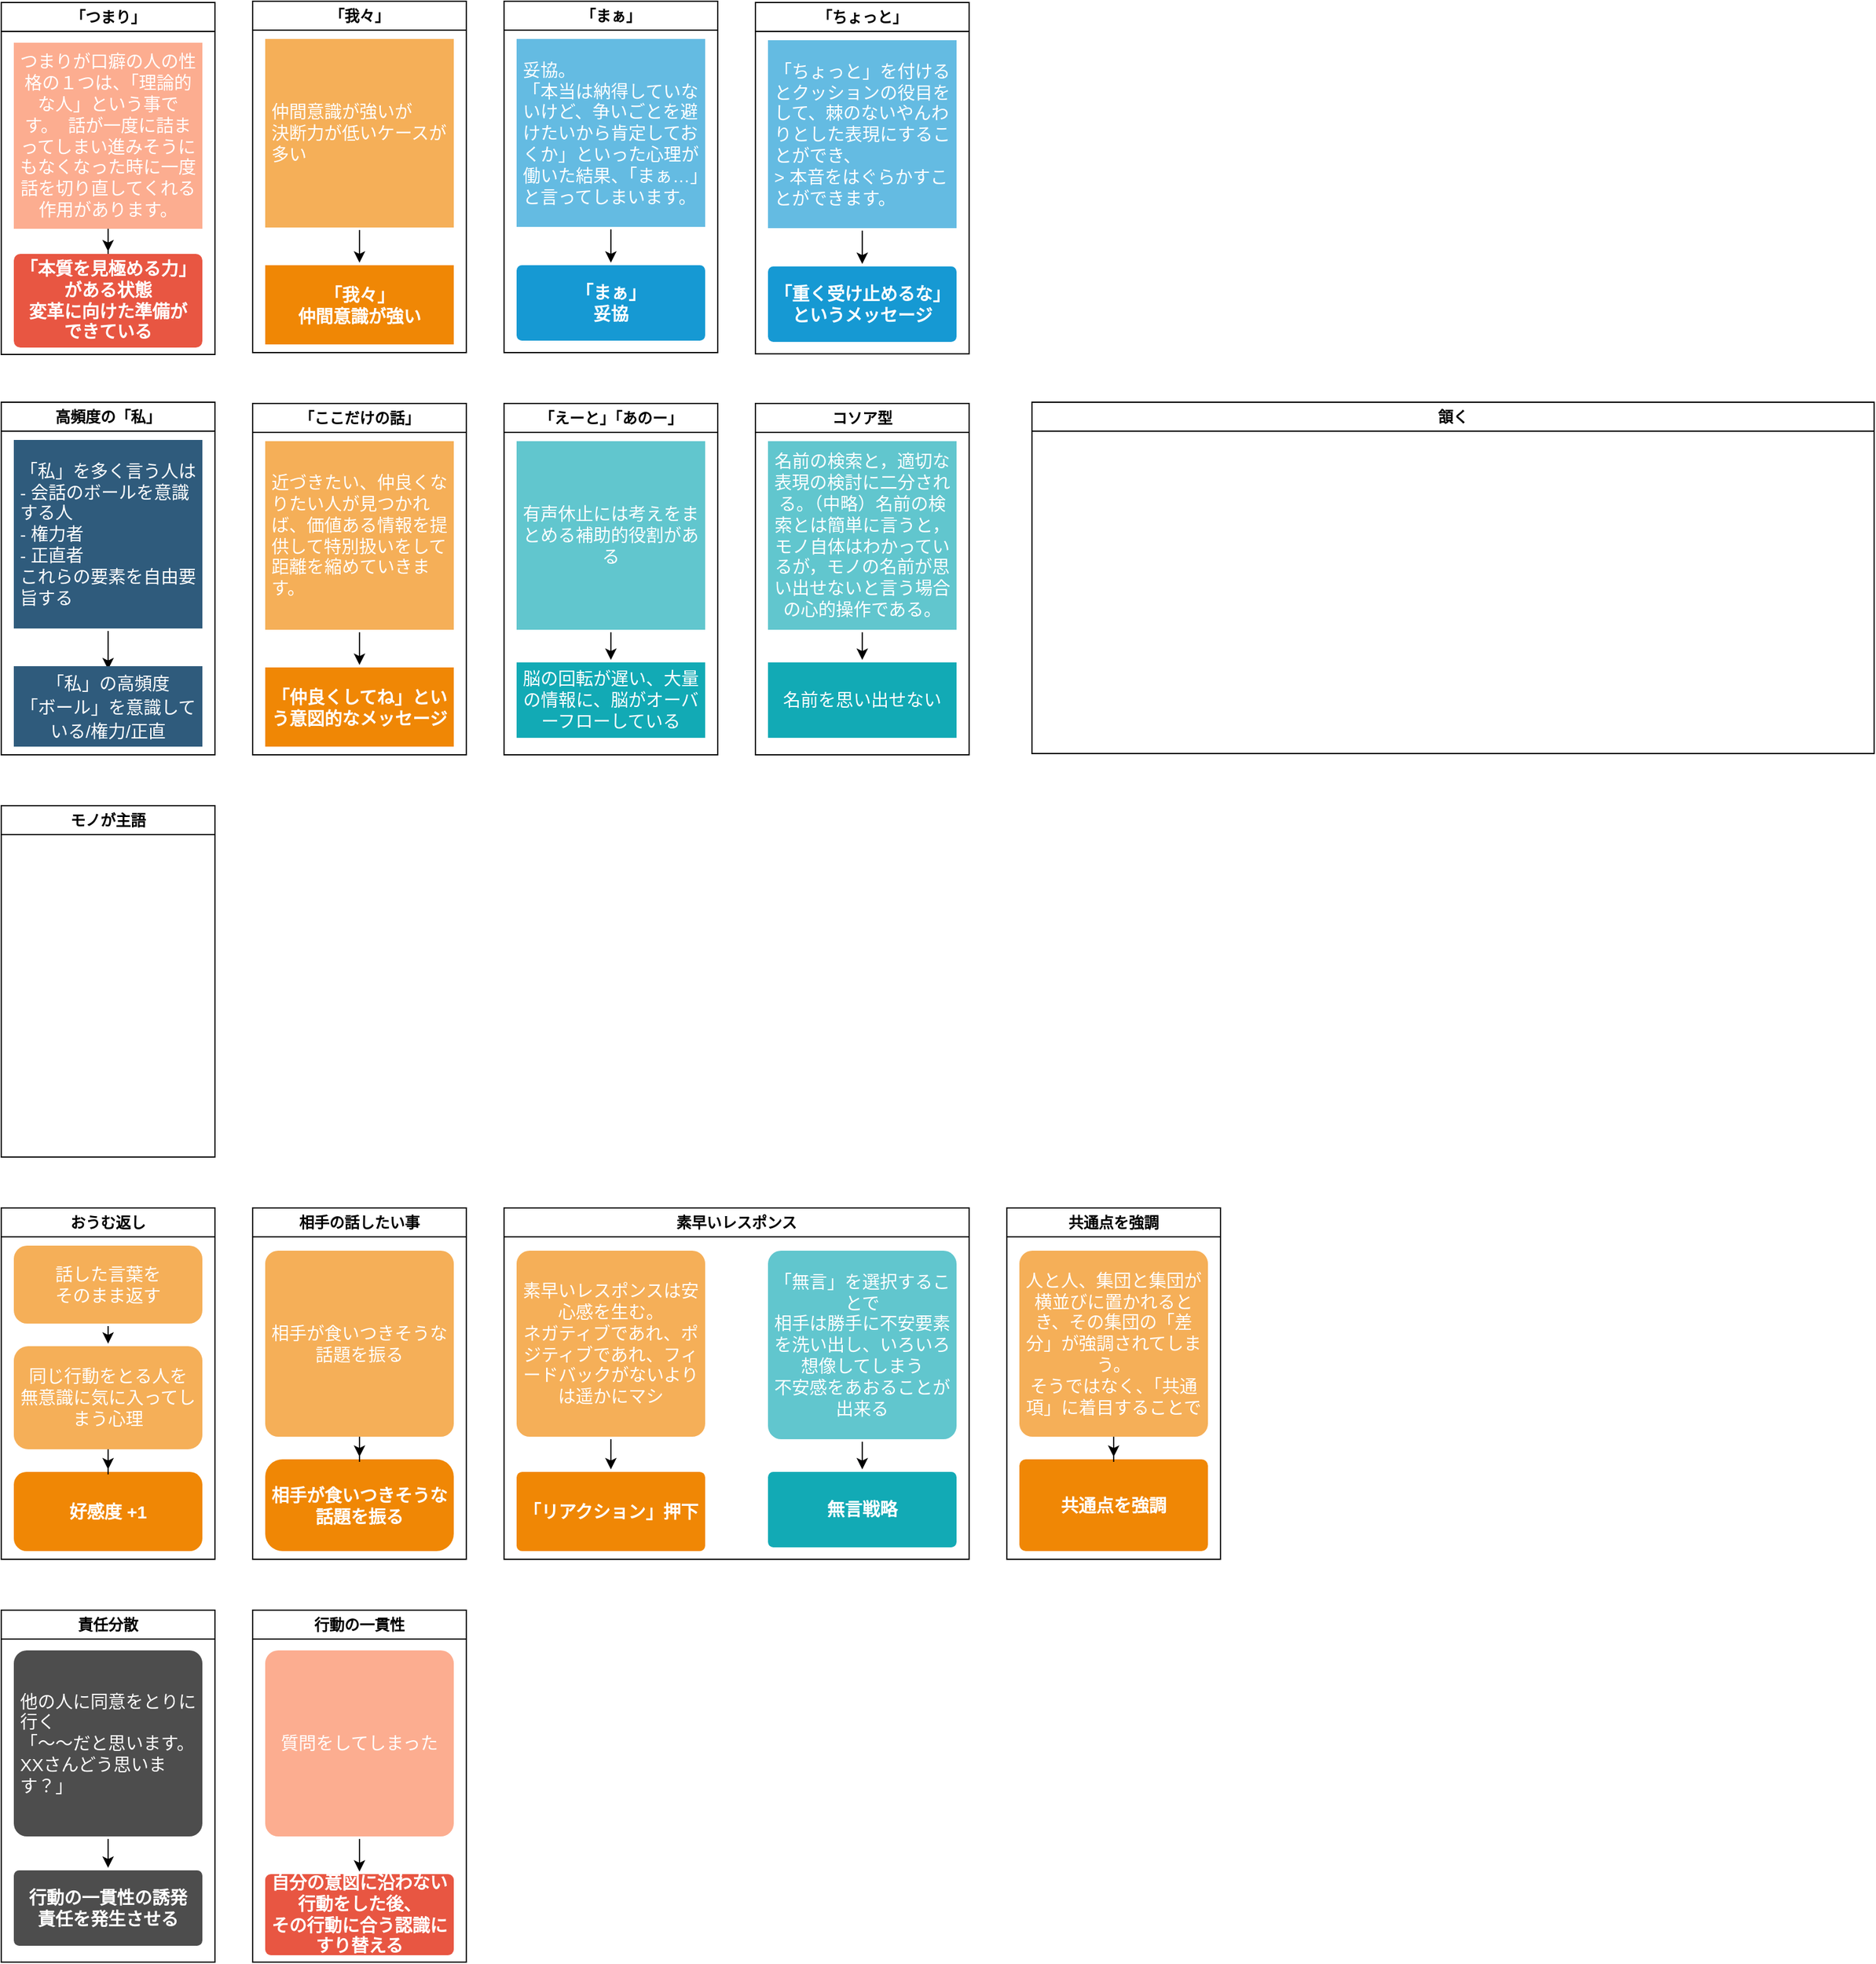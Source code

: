 <mxfile>
    <diagram id="IqDgqkDdjlU8SYLxlE5-" name="ページ1">
        <mxGraphModel dx="1265" dy="747" grid="1" gridSize="10" guides="1" tooltips="1" connect="1" arrows="1" fold="1" page="1" pageScale="1" pageWidth="827" pageHeight="1169" math="0" shadow="0">
            <root>
                <mxCell id="0"/>
                <mxCell id="1" parent="0"/>
                <mxCell id="2" value="高頻度の「私」" style="swimlane;whiteSpace=wrap;html=1;" parent="1" vertex="1">
                    <mxGeometry x="40" y="399" width="170" height="280.5" as="geometry"/>
                </mxCell>
                <mxCell id="3" style="edgeStyle=orthogonalEdgeStyle;rounded=0;orthogonalLoop=1;jettySize=auto;html=1;entryX=0.5;entryY=0;entryDx=0;entryDy=0;" parent="2" edge="1">
                    <mxGeometry relative="1" as="geometry">
                        <mxPoint x="85" y="182" as="sourcePoint"/>
                        <mxPoint x="85" y="212.5" as="targetPoint"/>
                    </mxGeometry>
                </mxCell>
                <mxCell id="4" value="&lt;div style=&quot;border-color: var(--border-color);&quot;&gt;&lt;div style=&quot;border-color: var(--border-color);&quot;&gt;「私」を多く言う人は&lt;/div&gt;&lt;div style=&quot;border-color: var(--border-color);&quot;&gt;- 会話のボールを意識する人&lt;/div&gt;&lt;div style=&quot;border-color: var(--border-color);&quot;&gt;- 権力者&lt;/div&gt;&lt;div style=&quot;border-color: var(--border-color);&quot;&gt;- 正直者&lt;/div&gt;&lt;div style=&quot;border-color: var(--border-color);&quot;&gt;これらの要素を自由要旨する&lt;/div&gt;&lt;/div&gt;" style="rounded=1;whiteSpace=wrap;html=1;shadow=0;labelBackgroundColor=none;strokeColor=none;strokeWidth=3;fillColor=#2F5B7C;fontFamily=Helvetica;fontSize=14;fontColor=#FFFFFF;align=left;spacing=5;arcSize=0;perimeterSpacing=2;" parent="2" vertex="1">
                    <mxGeometry x="10" y="30" width="150" height="150" as="geometry"/>
                </mxCell>
                <mxCell id="5" value="&lt;span style=&quot;font-size: 14px; font-weight: 400;&quot;&gt;「私」の高頻度&lt;/span&gt;&lt;div&gt;&lt;span style=&quot;font-size: 14px; font-weight: 400;&quot;&gt;「ボール」を意識している/権力/正直&lt;/span&gt;&lt;br&gt;&lt;/div&gt;" style="rounded=1;whiteSpace=wrap;html=1;shadow=0;labelBackgroundColor=none;strokeColor=none;strokeWidth=3;fillColor=#2F5B7C;fontFamily=Helvetica;fontSize=16;fontColor=#FFFFFF;align=center;fontStyle=1;spacing=5;arcSize=0;perimeterSpacing=2;" parent="2" vertex="1">
                    <mxGeometry x="10" y="210" width="150" height="64" as="geometry"/>
                </mxCell>
                <mxCell id="6" value="「我々」" style="swimlane;whiteSpace=wrap;html=1;" parent="1" vertex="1">
                    <mxGeometry x="240" y="80" width="170" height="279.5" as="geometry"/>
                </mxCell>
                <mxCell id="7" value="&lt;div&gt;「我々」&lt;/div&gt;仲間意識が強い" style="rounded=1;whiteSpace=wrap;html=1;shadow=0;labelBackgroundColor=none;strokeColor=none;strokeWidth=3;fillColor=#F08705;fontFamily=Helvetica;fontSize=14;fontColor=#FFFFFF;align=center;spacing=5;fontStyle=1;arcSize=0;perimeterSpacing=2;" parent="6" vertex="1">
                    <mxGeometry x="10" y="210" width="150" height="63" as="geometry"/>
                </mxCell>
                <mxCell id="8" style="edgeStyle=orthogonalEdgeStyle;rounded=0;orthogonalLoop=1;jettySize=auto;html=1;" parent="6" source="9" target="7" edge="1">
                    <mxGeometry relative="1" as="geometry"/>
                </mxCell>
                <mxCell id="9" value="仲間意識が強いが&lt;div&gt;決断力が低いケースが多い&lt;/div&gt;" style="rounded=1;whiteSpace=wrap;html=1;shadow=0;labelBackgroundColor=none;strokeColor=none;strokeWidth=3;fillColor=#f5af58;fontFamily=Helvetica;fontSize=14;fontColor=#FFFFFF;align=left;spacing=5;arcSize=0;perimeterSpacing=2;" parent="6" vertex="1">
                    <mxGeometry x="10" y="30" width="150" height="150" as="geometry"/>
                </mxCell>
                <mxCell id="10" value="「まぁ」" style="swimlane;whiteSpace=wrap;html=1;" parent="1" vertex="1">
                    <mxGeometry x="440" y="80" width="170" height="279.5" as="geometry"/>
                </mxCell>
                <mxCell id="11" value="「まぁ」&lt;br&gt;&lt;div&gt;妥協&lt;/div&gt;" style="rounded=1;whiteSpace=wrap;html=1;shadow=0;labelBackgroundColor=none;strokeColor=none;strokeWidth=3;fillColor=#1699d3;fontFamily=Helvetica;fontSize=14;fontColor=#FFFFFF;align=center;spacing=5;fontStyle=1;arcSize=7;perimeterSpacing=2;" parent="10" vertex="1">
                    <mxGeometry x="10" y="210" width="150" height="60" as="geometry"/>
                </mxCell>
                <mxCell id="12" style="edgeStyle=orthogonalEdgeStyle;rounded=0;orthogonalLoop=1;jettySize=auto;html=1;entryX=0.5;entryY=0;entryDx=0;entryDy=0;" parent="10" source="13" target="11" edge="1">
                    <mxGeometry relative="1" as="geometry"/>
                </mxCell>
                <mxCell id="13" value="&lt;div&gt;妥協。&lt;/div&gt;&lt;div&gt;「本当は納得していないけど、争いごとを避けたいから肯定しておくか」といった心理が働いた結果、「まぁ…」と言ってしまいます。&lt;/div&gt;" style="rounded=1;whiteSpace=wrap;html=1;shadow=0;labelBackgroundColor=none;strokeColor=none;strokeWidth=3;fillColor=#64bbe2;fontFamily=Helvetica;fontSize=14;fontColor=#FFFFFF;align=left;spacing=5;arcSize=0;perimeterSpacing=2;" parent="10" vertex="1">
                    <mxGeometry x="10" y="30" width="150" height="149.5" as="geometry"/>
                </mxCell>
                <mxCell id="14" value="「ここだけの話」" style="swimlane;whiteSpace=wrap;html=1;" parent="1" vertex="1">
                    <mxGeometry x="240" y="400" width="170" height="279.5" as="geometry"/>
                </mxCell>
                <mxCell id="15" value="「仲良くしてね」という意図的なメッセージ&lt;div&gt;&lt;/div&gt;" style="rounded=1;whiteSpace=wrap;html=1;shadow=0;labelBackgroundColor=none;strokeColor=none;strokeWidth=3;fillColor=#F08705;fontFamily=Helvetica;fontSize=14;fontColor=#FFFFFF;align=center;spacing=5;fontStyle=1;arcSize=0;perimeterSpacing=2;" parent="14" vertex="1">
                    <mxGeometry x="10" y="210" width="150" height="63" as="geometry"/>
                </mxCell>
                <mxCell id="16" style="edgeStyle=orthogonalEdgeStyle;rounded=0;orthogonalLoop=1;jettySize=auto;html=1;" parent="14" source="17" target="15" edge="1">
                    <mxGeometry relative="1" as="geometry"/>
                </mxCell>
                <mxCell id="17" value="近づきたい、仲良くなりたい人が見つかれば、価値ある情報を提供して特別扱いをして距離を縮めていきます。" style="rounded=1;whiteSpace=wrap;html=1;shadow=0;labelBackgroundColor=none;strokeColor=none;strokeWidth=3;fillColor=#f5af58;fontFamily=Helvetica;fontSize=14;fontColor=#FFFFFF;align=left;spacing=5;arcSize=0;perimeterSpacing=2;" parent="14" vertex="1">
                    <mxGeometry x="10" y="30" width="150" height="150" as="geometry"/>
                </mxCell>
                <mxCell id="18" value="「えーと」「あのー」" style="swimlane;whiteSpace=wrap;html=1;" parent="1" vertex="1">
                    <mxGeometry x="440" y="400" width="170" height="279.5" as="geometry"/>
                </mxCell>
                <mxCell id="19" style="edgeStyle=orthogonalEdgeStyle;rounded=0;orthogonalLoop=1;jettySize=auto;html=1;" parent="18" source="20" target="21" edge="1">
                    <mxGeometry relative="1" as="geometry"/>
                </mxCell>
                <UserObject label="有声休止には考えをまとめる補助的役割がある" link="https://qiita.com/" id="20">
                    <mxCell style="rounded=1;whiteSpace=wrap;html=1;shadow=0;labelBackgroundColor=none;strokeColor=none;strokeWidth=3;fillColor=#61c6ce;fontFamily=Helvetica;fontSize=14;fontColor=#FFFFFF;align=center;spacing=5;fontStyle=0;arcSize=0;perimeterSpacing=2;" parent="18" vertex="1">
                        <mxGeometry x="10" y="30" width="150" height="150" as="geometry"/>
                    </mxCell>
                </UserObject>
                <mxCell id="21" value="&lt;span style=&quot;font-weight: 400;&quot;&gt;脳の回転が遅い、大量の情報に、脳がオーバーフローしている&lt;/span&gt;" style="rounded=1;whiteSpace=wrap;html=1;shadow=0;labelBackgroundColor=none;strokeColor=none;strokeWidth=3;fillColor=#12aab5;fontFamily=Helvetica;fontSize=14;fontColor=#FFFFFF;align=center;spacing=5;fontStyle=1;arcSize=0;perimeterSpacing=2;" parent="18" vertex="1">
                    <mxGeometry x="10" y="206.0" width="150" height="60" as="geometry"/>
                </mxCell>
                <mxCell id="22" value="コソア型" style="swimlane;whiteSpace=wrap;html=1;" parent="1" vertex="1">
                    <mxGeometry x="640" y="400" width="170" height="279.5" as="geometry"/>
                </mxCell>
                <mxCell id="23" style="edgeStyle=orthogonalEdgeStyle;rounded=0;orthogonalLoop=1;jettySize=auto;html=1;" parent="22" source="24" target="25" edge="1">
                    <mxGeometry relative="1" as="geometry"/>
                </mxCell>
                <UserObject label="&lt;div&gt;名前の検索と，適切な表現の検討に二分される。&lt;span style=&quot;background-color: initial;&quot;&gt;（中略）名前の検索とは簡単に言うと，モノ自体はわかっているが，モノの名前が思い出せないと言う場合の心的操作である。&lt;/span&gt;&lt;/div&gt;" link="https://qiita.com/" id="24">
                    <mxCell style="rounded=1;whiteSpace=wrap;html=1;shadow=0;labelBackgroundColor=none;strokeColor=none;strokeWidth=3;fillColor=#61c6ce;fontFamily=Helvetica;fontSize=14;fontColor=#FFFFFF;align=center;spacing=5;fontStyle=0;arcSize=0;perimeterSpacing=2;" parent="22" vertex="1">
                        <mxGeometry x="10" y="30" width="150" height="150" as="geometry"/>
                    </mxCell>
                </UserObject>
                <mxCell id="25" value="&lt;span style=&quot;font-weight: 400;&quot;&gt;名前を思い出せない&lt;/span&gt;" style="rounded=1;whiteSpace=wrap;html=1;shadow=0;labelBackgroundColor=none;strokeColor=none;strokeWidth=3;fillColor=#12aab5;fontFamily=Helvetica;fontSize=14;fontColor=#FFFFFF;align=center;spacing=5;fontStyle=1;arcSize=0;perimeterSpacing=2;" parent="22" vertex="1">
                    <mxGeometry x="10" y="206.0" width="150" height="60" as="geometry"/>
                </mxCell>
                <mxCell id="26" value="「ちょっと」" style="swimlane;whiteSpace=wrap;html=1;startSize=23;" parent="1" vertex="1">
                    <mxGeometry x="640" y="81" width="170" height="279.5" as="geometry"/>
                </mxCell>
                <mxCell id="27" value="「重く受け止めるな」&lt;br&gt;&lt;div&gt;というメッセージ&lt;/div&gt;" style="rounded=1;whiteSpace=wrap;html=1;shadow=0;labelBackgroundColor=none;strokeColor=none;strokeWidth=3;fillColor=#1699d3;fontFamily=Helvetica;fontSize=14;fontColor=#FFFFFF;align=center;spacing=5;fontStyle=1;arcSize=7;perimeterSpacing=2;" parent="26" vertex="1">
                    <mxGeometry x="10" y="210" width="150" height="60" as="geometry"/>
                </mxCell>
                <mxCell id="28" style="edgeStyle=orthogonalEdgeStyle;rounded=0;orthogonalLoop=1;jettySize=auto;html=1;entryX=0.5;entryY=0;entryDx=0;entryDy=0;" parent="26" source="29" target="27" edge="1">
                    <mxGeometry relative="1" as="geometry"/>
                </mxCell>
                <mxCell id="29" value="&lt;div&gt;「ちょっと」を付けるとクッションの役目をして、棘のないやんわりとした表現にすることができ、&lt;/div&gt;&lt;div&gt;&amp;gt; 本音をはぐらかすことができます。&lt;/div&gt;" style="rounded=1;whiteSpace=wrap;html=1;shadow=0;labelBackgroundColor=none;strokeColor=none;strokeWidth=3;fillColor=#64bbe2;fontFamily=Helvetica;fontSize=14;fontColor=#FFFFFF;align=left;spacing=5;arcSize=0;perimeterSpacing=2;" parent="26" vertex="1">
                    <mxGeometry x="10" y="30" width="150" height="149.5" as="geometry"/>
                </mxCell>
                <mxCell id="30" value="「つまり」" style="swimlane;whiteSpace=wrap;html=1;" parent="1" vertex="1">
                    <mxGeometry x="40" y="81" width="170" height="280" as="geometry"/>
                </mxCell>
                <mxCell id="31" style="edgeStyle=orthogonalEdgeStyle;rounded=0;orthogonalLoop=1;jettySize=auto;html=1;entryX=0.5;entryY=0;entryDx=0;entryDy=0;" parent="30" source="32" target="33" edge="1">
                    <mxGeometry relative="1" as="geometry"/>
                </mxCell>
                <mxCell id="32" value="&lt;div&gt;つまりが口癖の人の性格の１つは、「理論的な人」という事です。&lt;span style=&quot;background-color: initial;&quot;&gt;&amp;nbsp;&lt;/span&gt;&lt;span style=&quot;background-color: initial;&quot;&gt;&amp;nbsp;話が一度に詰まってしまい進みそうにもなくなった時に一度話を切り直してくれる作用があります。&lt;/span&gt;&lt;/div&gt;" style="rounded=1;whiteSpace=wrap;html=1;shadow=0;labelBackgroundColor=none;strokeColor=none;strokeWidth=3;fillColor=#FCAD90;fontFamily=Helvetica;fontSize=14;fontColor=#FFFFFF;align=center;spacing=5;arcSize=0;perimeterSpacing=2;" parent="30" vertex="1">
                    <mxGeometry x="10" y="32" width="150" height="148" as="geometry"/>
                </mxCell>
                <mxCell id="33" value="「本質を見極める力」&lt;div&gt;がある状態&lt;/div&gt;&lt;div&gt;変革に向けた準備が&lt;/div&gt;&lt;div&gt;できている&lt;/div&gt;" style="rounded=1;whiteSpace=wrap;html=1;shadow=0;labelBackgroundColor=none;strokeColor=none;strokeWidth=3;fillColor=#e85642;fontFamily=Helvetica;fontSize=14;fontColor=#FFFFFF;align=center;spacing=5;fontStyle=1;arcSize=7;perimeterSpacing=2;" parent="30" vertex="1">
                    <mxGeometry x="10" y="200" width="150" height="74.5" as="geometry"/>
                </mxCell>
                <mxCell id="34" value="モノが主語" style="swimlane;whiteSpace=wrap;html=1;" parent="1" vertex="1">
                    <mxGeometry x="40" y="720" width="170" height="279.5" as="geometry"/>
                </mxCell>
                <mxCell id="42" value="相手の話したい事" style="swimlane;whiteSpace=wrap;html=1;" parent="1" vertex="1">
                    <mxGeometry x="240" y="1040" width="170" height="279.5" as="geometry"/>
                </mxCell>
                <mxCell id="43" value="相手が食いつきそうな&lt;br&gt;話題を振る" style="rounded=1;whiteSpace=wrap;html=1;shadow=0;labelBackgroundColor=none;strokeColor=none;strokeWidth=3;fillColor=#F08705;fontFamily=Helvetica;fontSize=14;fontColor=#FFFFFF;align=center;spacing=5;fontStyle=1;arcSize=19;perimeterSpacing=2;" parent="42" vertex="1">
                    <mxGeometry x="10" y="200" width="150" height="73" as="geometry"/>
                </mxCell>
                <mxCell id="44" style="edgeStyle=orthogonalEdgeStyle;rounded=0;orthogonalLoop=1;jettySize=auto;html=1;" parent="42" source="45" target="43" edge="1">
                    <mxGeometry relative="1" as="geometry"/>
                </mxCell>
                <mxCell id="45" value="相手が食いつきそうな話題を振る" style="rounded=1;whiteSpace=wrap;html=1;shadow=0;labelBackgroundColor=none;strokeColor=none;strokeWidth=3;fillColor=#f5af58;fontFamily=Helvetica;fontSize=14;fontColor=#FFFFFF;align=center;spacing=5;arcSize=7;perimeterSpacing=2;" parent="42" vertex="1">
                    <mxGeometry x="10" y="34" width="150" height="148" as="geometry"/>
                </mxCell>
                <mxCell id="46" value="共通点を強調" style="swimlane;whiteSpace=wrap;html=1;" parent="1" vertex="1">
                    <mxGeometry x="840" y="1040" width="170" height="279.5" as="geometry"/>
                </mxCell>
                <mxCell id="47" value="共通点を強調" style="rounded=1;whiteSpace=wrap;html=1;shadow=0;labelBackgroundColor=none;strokeColor=none;strokeWidth=3;fillColor=#F08705;fontFamily=Helvetica;fontSize=14;fontColor=#FFFFFF;align=center;spacing=5;fontStyle=1;arcSize=7;perimeterSpacing=2;" parent="46" vertex="1">
                    <mxGeometry x="10" y="200" width="150" height="73" as="geometry"/>
                </mxCell>
                <mxCell id="48" style="edgeStyle=orthogonalEdgeStyle;rounded=0;orthogonalLoop=1;jettySize=auto;html=1;" parent="46" source="49" target="47" edge="1">
                    <mxGeometry relative="1" as="geometry"/>
                </mxCell>
                <mxCell id="49" value="人と人、集団と集団が横並びに置かれるとき、その集団の「差分」が強調されてしまう。&lt;br&gt;そうではなく、「共通項」に着目することで" style="rounded=1;whiteSpace=wrap;html=1;shadow=0;labelBackgroundColor=none;strokeColor=none;strokeWidth=3;fillColor=#f5af58;fontFamily=Helvetica;fontSize=14;fontColor=#FFFFFF;align=center;spacing=5;arcSize=7;perimeterSpacing=2;" parent="46" vertex="1">
                    <mxGeometry x="10" y="34" width="150" height="148" as="geometry"/>
                </mxCell>
                <mxCell id="50" value="素早いレスポンス" style="swimlane;whiteSpace=wrap;html=1;" parent="1" vertex="1">
                    <mxGeometry x="440" y="1040" width="370" height="279.5" as="geometry"/>
                </mxCell>
                <mxCell id="51" value="「リアクション」押下" style="rounded=1;whiteSpace=wrap;html=1;shadow=0;labelBackgroundColor=none;strokeColor=none;strokeWidth=3;fillColor=#F08705;fontFamily=Helvetica;fontSize=14;fontColor=#FFFFFF;align=center;spacing=5;fontStyle=1;arcSize=7;perimeterSpacing=2;" parent="50" vertex="1">
                    <mxGeometry x="10" y="210" width="150" height="63" as="geometry"/>
                </mxCell>
                <mxCell id="52" style="edgeStyle=orthogonalEdgeStyle;rounded=0;orthogonalLoop=1;jettySize=auto;html=1;" parent="50" source="53" target="51" edge="1">
                    <mxGeometry relative="1" as="geometry"/>
                </mxCell>
                <mxCell id="53" value="素早いレスポンスは安心感を生む。&lt;br&gt;ネガティブであれ、ポジティブであれ、フィードバックがないよりは遥かにマシ" style="rounded=1;whiteSpace=wrap;html=1;shadow=0;labelBackgroundColor=none;strokeColor=none;strokeWidth=3;fillColor=#f5af58;fontFamily=Helvetica;fontSize=14;fontColor=#FFFFFF;align=center;spacing=5;arcSize=7;perimeterSpacing=2;" parent="50" vertex="1">
                    <mxGeometry x="10" y="34" width="150" height="148" as="geometry"/>
                </mxCell>
                <mxCell id="54" style="edgeStyle=orthogonalEdgeStyle;rounded=0;orthogonalLoop=1;jettySize=auto;html=1;" parent="50" source="55" target="56" edge="1">
                    <mxGeometry relative="1" as="geometry"/>
                </mxCell>
                <UserObject label="「無言」を選択することで&lt;br style=&quot;border-color: var(--border-color);&quot;&gt;相手は勝手に不安要素を洗い出し、いろいろ想像してしまう&lt;br style=&quot;border-color: var(--border-color);&quot;&gt;不安感をあおることが出来る" link="https://qiita.com/" id="55">
                    <mxCell style="rounded=1;whiteSpace=wrap;html=1;shadow=0;labelBackgroundColor=none;strokeColor=none;strokeWidth=3;fillColor=#61c6ce;fontFamily=Helvetica;fontSize=14;fontColor=#FFFFFF;align=center;spacing=5;fontStyle=0;arcSize=7;perimeterSpacing=2;" parent="50" vertex="1">
                        <mxGeometry x="210" y="34" width="150" height="150" as="geometry"/>
                    </mxCell>
                </UserObject>
                <mxCell id="56" value="無言戦略" style="rounded=1;whiteSpace=wrap;html=1;shadow=0;labelBackgroundColor=none;strokeColor=none;strokeWidth=3;fillColor=#12aab5;fontFamily=Helvetica;fontSize=14;fontColor=#FFFFFF;align=center;spacing=5;fontStyle=1;arcSize=7;perimeterSpacing=2;" parent="50" vertex="1">
                    <mxGeometry x="210" y="210.0" width="150" height="60" as="geometry"/>
                </mxCell>
                <mxCell id="57" value="責任分散" style="swimlane;whiteSpace=wrap;html=1;" parent="1" vertex="1">
                    <mxGeometry x="40" y="1360" width="170" height="280" as="geometry"/>
                </mxCell>
                <mxCell id="58" value="行動の一貫性の誘発&lt;br&gt;責任を発生させる" style="rounded=1;whiteSpace=wrap;html=1;shadow=0;labelBackgroundColor=none;strokeColor=none;strokeWidth=3;fillColor=#4D4D4D;fontFamily=Helvetica;fontSize=14;fontColor=#FFFFFF;align=center;spacing=5;fontStyle=1;arcSize=7;perimeterSpacing=2;" parent="57" vertex="1">
                    <mxGeometry x="10" y="207" width="150" height="60" as="geometry"/>
                </mxCell>
                <mxCell id="59" style="edgeStyle=orthogonalEdgeStyle;rounded=0;orthogonalLoop=1;jettySize=auto;html=1;entryX=0.5;entryY=0;entryDx=0;entryDy=0;" parent="57" source="60" target="58" edge="1">
                    <mxGeometry relative="1" as="geometry"/>
                </mxCell>
                <mxCell id="60" value="他の人に同意をとりに行く&lt;br&gt;「〜〜だと思います。&lt;br&gt;XXさんどう思います？」" style="rounded=1;whiteSpace=wrap;html=1;shadow=0;labelBackgroundColor=none;strokeColor=none;strokeWidth=3;fillColor=#4D4D4D;fontFamily=Helvetica;fontSize=14;fontColor=#FFFFFF;align=left;spacing=5;arcSize=7;perimeterSpacing=2;" parent="57" vertex="1">
                    <mxGeometry x="10" y="32" width="150" height="148" as="geometry"/>
                </mxCell>
                <mxCell id="72" value="おうむ返し" style="swimlane;whiteSpace=wrap;html=1;" parent="1" vertex="1">
                    <mxGeometry x="40" y="1040" width="170" height="279.5" as="geometry"/>
                </mxCell>
                <mxCell id="73" value="好感度 +1" style="rounded=1;whiteSpace=wrap;html=1;shadow=0;labelBackgroundColor=none;strokeColor=none;strokeWidth=3;fillColor=#F08705;fontFamily=Helvetica;fontSize=14;fontColor=#FFFFFF;align=center;spacing=5;fontStyle=1;arcSize=16;perimeterSpacing=2;" parent="72" vertex="1">
                    <mxGeometry x="10" y="210" width="150" height="63" as="geometry"/>
                </mxCell>
                <mxCell id="74" style="edgeStyle=orthogonalEdgeStyle;rounded=0;orthogonalLoop=1;jettySize=auto;html=1;" parent="72" source="75" target="73" edge="1">
                    <mxGeometry relative="1" as="geometry"/>
                </mxCell>
                <mxCell id="75" value="同じ行動をとる人を&lt;br&gt;無意識に気に入ってしまう心理" style="rounded=1;whiteSpace=wrap;html=1;shadow=0;labelBackgroundColor=none;strokeColor=none;strokeWidth=3;fillColor=#f5af58;fontFamily=Helvetica;fontSize=14;fontColor=#FFFFFF;align=center;spacing=5;arcSize=14;perimeterSpacing=2;" parent="72" vertex="1">
                    <mxGeometry x="10" y="110" width="150" height="82" as="geometry"/>
                </mxCell>
                <mxCell id="77" style="edgeStyle=none;html=1;" parent="72" source="76" target="75" edge="1">
                    <mxGeometry relative="1" as="geometry"/>
                </mxCell>
                <mxCell id="76" value="話した言葉を&lt;br&gt;そのまま返す" style="rounded=1;whiteSpace=wrap;html=1;shadow=0;labelBackgroundColor=none;strokeColor=none;strokeWidth=3;fillColor=#f5af58;fontFamily=Helvetica;fontSize=14;fontColor=#FFFFFF;align=center;spacing=5;arcSize=17;perimeterSpacing=2;" parent="72" vertex="1">
                    <mxGeometry x="10" y="30" width="150" height="62" as="geometry"/>
                </mxCell>
                <mxCell id="78" value="行動の一貫性" style="swimlane;whiteSpace=wrap;html=1;" parent="1" vertex="1">
                    <mxGeometry x="240" y="1360" width="170" height="280" as="geometry"/>
                </mxCell>
                <mxCell id="79" style="edgeStyle=orthogonalEdgeStyle;rounded=0;orthogonalLoop=1;jettySize=auto;html=1;entryX=0.5;entryY=0;entryDx=0;entryDy=0;" parent="78" source="80" target="81" edge="1">
                    <mxGeometry relative="1" as="geometry"/>
                </mxCell>
                <mxCell id="80" value="質問をしてしまった" style="rounded=1;whiteSpace=wrap;html=1;shadow=0;labelBackgroundColor=none;strokeColor=none;strokeWidth=3;fillColor=#FCAD90;fontFamily=Helvetica;fontSize=14;fontColor=#FFFFFF;align=center;spacing=5;arcSize=7;perimeterSpacing=2;" parent="78" vertex="1">
                    <mxGeometry x="10" y="32" width="150" height="148" as="geometry"/>
                </mxCell>
                <mxCell id="81" value="自分の意図に沿わない行動をした後、&lt;br style=&quot;border-color: var(--border-color);&quot;&gt;その行動に合う認識にすり替える" style="rounded=1;whiteSpace=wrap;html=1;shadow=0;labelBackgroundColor=none;strokeColor=none;strokeWidth=3;fillColor=#e85642;fontFamily=Helvetica;fontSize=14;fontColor=#FFFFFF;align=center;spacing=5;fontStyle=1;arcSize=7;perimeterSpacing=2;" parent="78" vertex="1">
                    <mxGeometry x="10" y="210" width="150" height="64.5" as="geometry"/>
                </mxCell>
                <mxCell id="82" value="頷く" style="swimlane;whiteSpace=wrap;html=1;" vertex="1" parent="1">
                    <mxGeometry x="860" y="399" width="670" height="279.5" as="geometry"/>
                </mxCell>
            </root>
        </mxGraphModel>
    </diagram>
</mxfile>